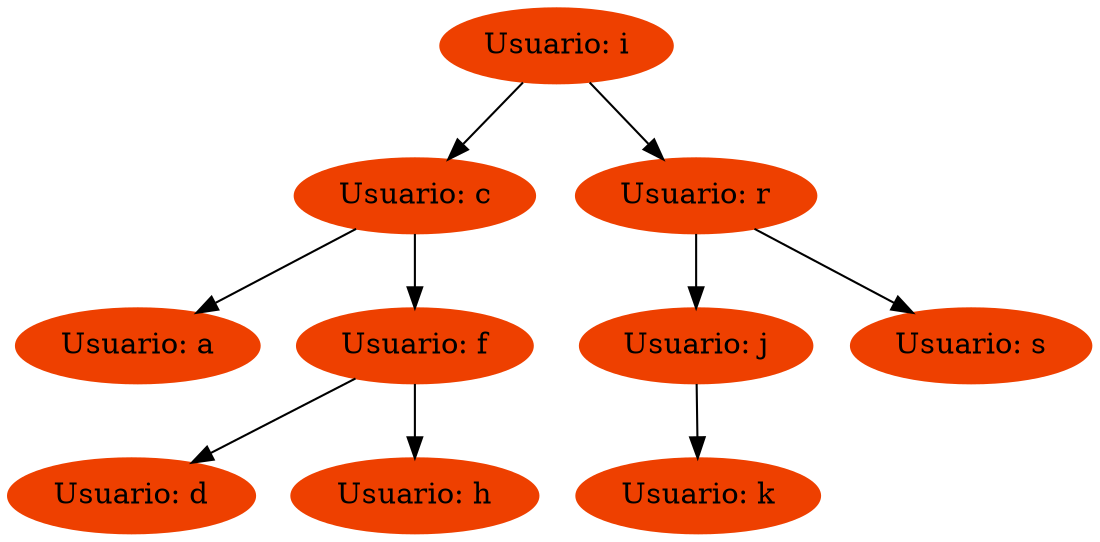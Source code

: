 digraph g{
	node [style=filled,color=orangered2];
	Node728276->Node4266587; 
	Node728276->Node6320501; 
	Node4266587->Node663410; 
	Node4266587->Node1877766; 

 	Node663410[label = "Usuario: a"] 
	Node1877766->Node8520206; 
	Node1877766->Node5132450; 

 	Node8520206[label = "Usuario: d"] 

 	Node5132450[label = "Usuario: h"] 

 	Node1877766[label = "Usuario: f"] 

 	Node4266587[label = "Usuario: c"] 
	Node6320501->Node5166233; 
	Node6320501->Node1551637; 
	Node5166233->Node8614026; 

 	Node8614026[label = "Usuario: k"] 

 	Node5166233[label = "Usuario: j"] 

 	Node1551637[label = "Usuario: s"] 

 	Node6320501[label = "Usuario: r"] 

 	Node728276[label = "Usuario: i"] 
}
